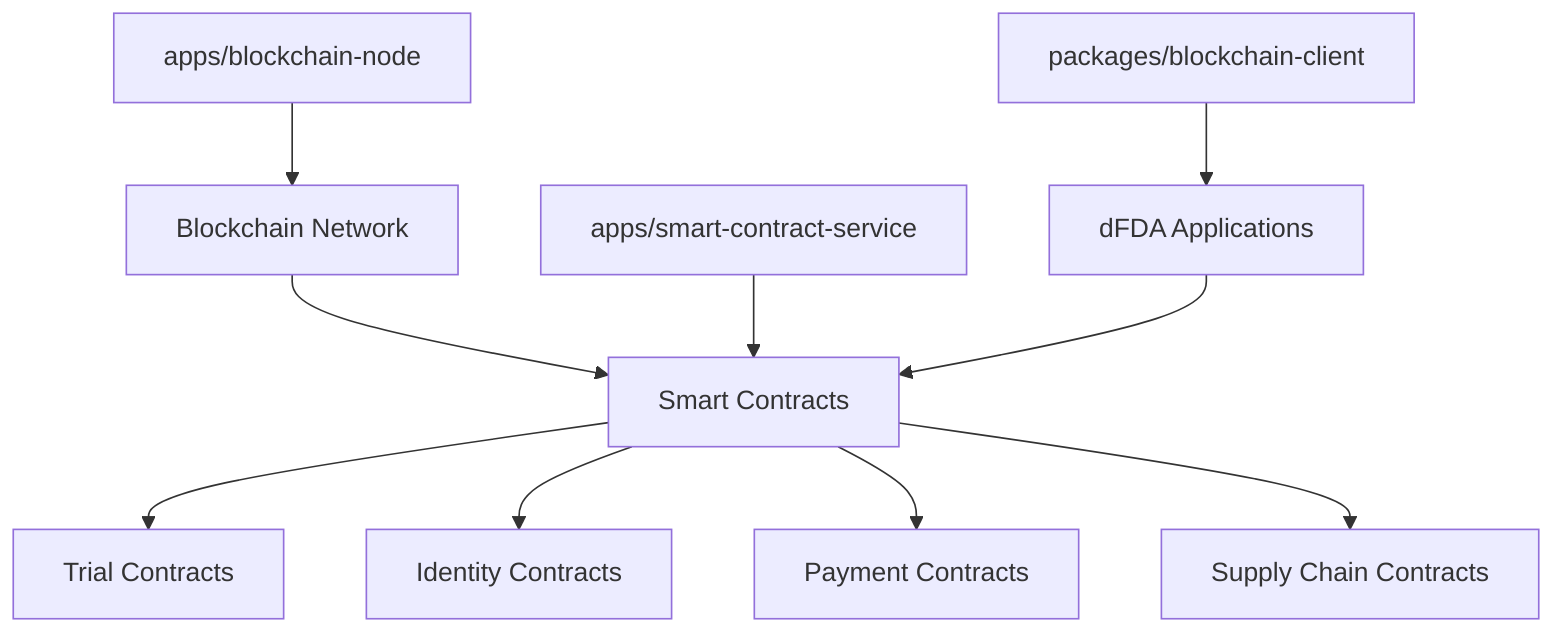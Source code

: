 graph TD;
    A["Blockchain Network"] --> B["Smart Contracts"]
    B --> C["Trial Contracts"]
    B --> D["Identity Contracts"]
    B --> E["Payment Contracts"]
    B --> F["Supply Chain Contracts"]
    
    G["apps/blockchain-node"] --> A
    H["apps/smart-contract-service"] --> B
    
    I["packages/blockchain-client"] --> J["dFDA Applications"]
    J --> B